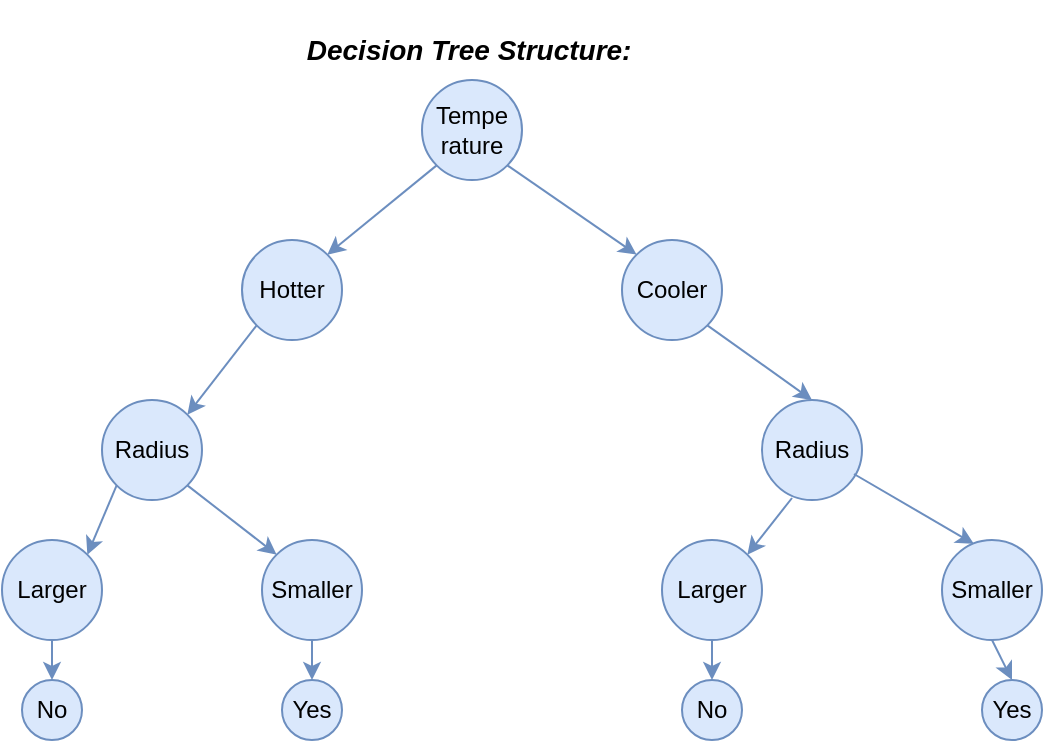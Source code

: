 <mxfile version="20.7.4" type="device"><diagram id="ZBKA69yQjUkkztWzK1vy" name="Page-1"><mxGraphModel dx="1120" dy="395" grid="1" gridSize="10" guides="1" tooltips="1" connect="1" arrows="1" fold="1" page="1" pageScale="1" pageWidth="850" pageHeight="1100" math="0" shadow="0"><root><mxCell id="0"/><mxCell id="1" parent="0"/><mxCell id="1qGLSpMbMXiCchQUaI1S-7" value="Tempe&lt;br&gt;rature" style="ellipse;whiteSpace=wrap;html=1;aspect=fixed;fillColor=#dae8fc;strokeColor=#6c8ebf;" vertex="1" parent="1"><mxGeometry x="430" y="40" width="50" height="50" as="geometry"/></mxCell><mxCell id="1qGLSpMbMXiCchQUaI1S-9" value="Cooler" style="ellipse;whiteSpace=wrap;html=1;aspect=fixed;fillColor=#dae8fc;strokeColor=#6c8ebf;" vertex="1" parent="1"><mxGeometry x="530" y="120" width="50" height="50" as="geometry"/></mxCell><mxCell id="1qGLSpMbMXiCchQUaI1S-10" value="Hotter" style="ellipse;whiteSpace=wrap;html=1;aspect=fixed;fillColor=#dae8fc;strokeColor=#6c8ebf;" vertex="1" parent="1"><mxGeometry x="340" y="120" width="50" height="50" as="geometry"/></mxCell><mxCell id="1qGLSpMbMXiCchQUaI1S-11" value="Radius" style="ellipse;whiteSpace=wrap;html=1;aspect=fixed;fillColor=#dae8fc;strokeColor=#6c8ebf;" vertex="1" parent="1"><mxGeometry x="270" y="200" width="50" height="50" as="geometry"/></mxCell><mxCell id="1qGLSpMbMXiCchQUaI1S-12" value="Radius" style="ellipse;whiteSpace=wrap;html=1;aspect=fixed;fillColor=#dae8fc;strokeColor=#6c8ebf;" vertex="1" parent="1"><mxGeometry x="600" y="200" width="50" height="50" as="geometry"/></mxCell><mxCell id="1qGLSpMbMXiCchQUaI1S-13" value="Larger" style="ellipse;whiteSpace=wrap;html=1;aspect=fixed;fillColor=#dae8fc;strokeColor=#6c8ebf;" vertex="1" parent="1"><mxGeometry x="220" y="270" width="50" height="50" as="geometry"/></mxCell><mxCell id="1qGLSpMbMXiCchQUaI1S-14" value="Smaller" style="ellipse;whiteSpace=wrap;html=1;aspect=fixed;fillColor=#dae8fc;strokeColor=#6c8ebf;" vertex="1" parent="1"><mxGeometry x="350" y="270" width="50" height="50" as="geometry"/></mxCell><mxCell id="1qGLSpMbMXiCchQUaI1S-15" value="Larger" style="ellipse;whiteSpace=wrap;html=1;aspect=fixed;fillColor=#dae8fc;strokeColor=#6c8ebf;" vertex="1" parent="1"><mxGeometry x="550" y="270" width="50" height="50" as="geometry"/></mxCell><mxCell id="1qGLSpMbMXiCchQUaI1S-16" value="Smaller" style="ellipse;whiteSpace=wrap;html=1;aspect=fixed;fillColor=#dae8fc;strokeColor=#6c8ebf;" vertex="1" parent="1"><mxGeometry x="690" y="270" width="50" height="50" as="geometry"/></mxCell><mxCell id="1qGLSpMbMXiCchQUaI1S-17" value="" style="endArrow=classic;html=1;rounded=0;exitX=0;exitY=1;exitDx=0;exitDy=0;entryX=1;entryY=0;entryDx=0;entryDy=0;fillColor=#dae8fc;strokeColor=#6c8ebf;" edge="1" parent="1" source="1qGLSpMbMXiCchQUaI1S-7" target="1qGLSpMbMXiCchQUaI1S-10"><mxGeometry width="50" height="50" relative="1" as="geometry"><mxPoint x="170" y="120" as="sourcePoint"/><mxPoint x="220" y="70" as="targetPoint"/></mxGeometry></mxCell><mxCell id="1qGLSpMbMXiCchQUaI1S-18" value="" style="endArrow=classic;html=1;rounded=0;exitX=0;exitY=1;exitDx=0;exitDy=0;entryX=1;entryY=0;entryDx=0;entryDy=0;fillColor=#dae8fc;strokeColor=#6c8ebf;" edge="1" parent="1" source="1qGLSpMbMXiCchQUaI1S-10" target="1qGLSpMbMXiCchQUaI1S-11"><mxGeometry width="50" height="50" relative="1" as="geometry"><mxPoint x="80" y="240" as="sourcePoint"/><mxPoint x="130" y="190" as="targetPoint"/></mxGeometry></mxCell><mxCell id="1qGLSpMbMXiCchQUaI1S-19" value="" style="endArrow=classic;html=1;rounded=0;entryX=1;entryY=0;entryDx=0;entryDy=0;exitX=0;exitY=1;exitDx=0;exitDy=0;fillColor=#dae8fc;strokeColor=#6c8ebf;" edge="1" parent="1" source="1qGLSpMbMXiCchQUaI1S-11" target="1qGLSpMbMXiCchQUaI1S-13"><mxGeometry width="50" height="50" relative="1" as="geometry"><mxPoint x="190" y="190" as="sourcePoint"/><mxPoint x="240" y="140" as="targetPoint"/></mxGeometry></mxCell><mxCell id="1qGLSpMbMXiCchQUaI1S-20" value="" style="endArrow=classic;html=1;rounded=0;exitX=1;exitY=1;exitDx=0;exitDy=0;entryX=0;entryY=0;entryDx=0;entryDy=0;fillColor=#dae8fc;strokeColor=#6c8ebf;" edge="1" parent="1" source="1qGLSpMbMXiCchQUaI1S-11" target="1qGLSpMbMXiCchQUaI1S-14"><mxGeometry width="50" height="50" relative="1" as="geometry"><mxPoint x="310" y="370" as="sourcePoint"/><mxPoint x="360" y="320" as="targetPoint"/></mxGeometry></mxCell><mxCell id="1qGLSpMbMXiCchQUaI1S-21" value="" style="endArrow=classic;html=1;rounded=0;exitX=1;exitY=1;exitDx=0;exitDy=0;entryX=0;entryY=0;entryDx=0;entryDy=0;fillColor=#dae8fc;strokeColor=#6c8ebf;" edge="1" parent="1" source="1qGLSpMbMXiCchQUaI1S-7" target="1qGLSpMbMXiCchQUaI1S-9"><mxGeometry width="50" height="50" relative="1" as="geometry"><mxPoint x="560" y="100" as="sourcePoint"/><mxPoint x="610" y="50" as="targetPoint"/></mxGeometry></mxCell><mxCell id="1qGLSpMbMXiCchQUaI1S-22" value="" style="endArrow=classic;html=1;rounded=0;exitX=1;exitY=1;exitDx=0;exitDy=0;entryX=0.5;entryY=0;entryDx=0;entryDy=0;fillColor=#dae8fc;strokeColor=#6c8ebf;" edge="1" parent="1" source="1qGLSpMbMXiCchQUaI1S-9" target="1qGLSpMbMXiCchQUaI1S-12"><mxGeometry width="50" height="50" relative="1" as="geometry"><mxPoint x="660" y="140" as="sourcePoint"/><mxPoint x="710" y="90" as="targetPoint"/></mxGeometry></mxCell><mxCell id="1qGLSpMbMXiCchQUaI1S-23" value="" style="endArrow=classic;html=1;rounded=0;exitX=0.92;exitY=0.74;exitDx=0;exitDy=0;exitPerimeter=0;entryX=0.32;entryY=0.04;entryDx=0;entryDy=0;entryPerimeter=0;fillColor=#dae8fc;strokeColor=#6c8ebf;" edge="1" parent="1" source="1qGLSpMbMXiCchQUaI1S-12" target="1qGLSpMbMXiCchQUaI1S-16"><mxGeometry width="50" height="50" relative="1" as="geometry"><mxPoint x="670" y="180" as="sourcePoint"/><mxPoint x="720" y="130" as="targetPoint"/></mxGeometry></mxCell><mxCell id="1qGLSpMbMXiCchQUaI1S-24" value="" style="endArrow=classic;html=1;rounded=0;exitX=0.3;exitY=0.98;exitDx=0;exitDy=0;exitPerimeter=0;entryX=1;entryY=0;entryDx=0;entryDy=0;fillColor=#dae8fc;strokeColor=#6c8ebf;" edge="1" parent="1" source="1qGLSpMbMXiCchQUaI1S-12" target="1qGLSpMbMXiCchQUaI1S-15"><mxGeometry width="50" height="50" relative="1" as="geometry"><mxPoint x="520" y="310" as="sourcePoint"/><mxPoint x="570" y="260" as="targetPoint"/></mxGeometry></mxCell><mxCell id="1qGLSpMbMXiCchQUaI1S-25" value="No" style="ellipse;whiteSpace=wrap;html=1;aspect=fixed;fillColor=#dae8fc;strokeColor=#6c8ebf;" vertex="1" parent="1"><mxGeometry x="230" y="340" width="30" height="30" as="geometry"/></mxCell><mxCell id="1qGLSpMbMXiCchQUaI1S-27" value="Yes" style="ellipse;whiteSpace=wrap;html=1;aspect=fixed;fillColor=#dae8fc;strokeColor=#6c8ebf;" vertex="1" parent="1"><mxGeometry x="360" y="340" width="30" height="30" as="geometry"/></mxCell><mxCell id="1qGLSpMbMXiCchQUaI1S-29" value="No" style="ellipse;whiteSpace=wrap;html=1;aspect=fixed;fillColor=#dae8fc;strokeColor=#6c8ebf;" vertex="1" parent="1"><mxGeometry x="560" y="340" width="30" height="30" as="geometry"/></mxCell><mxCell id="1qGLSpMbMXiCchQUaI1S-33" value="Yes" style="ellipse;whiteSpace=wrap;html=1;aspect=fixed;fillColor=#dae8fc;strokeColor=#6c8ebf;" vertex="1" parent="1"><mxGeometry x="710" y="340" width="30" height="30" as="geometry"/></mxCell><mxCell id="1qGLSpMbMXiCchQUaI1S-36" value="" style="endArrow=classic;html=1;rounded=0;exitX=0.5;exitY=1;exitDx=0;exitDy=0;fillColor=#dae8fc;strokeColor=#6c8ebf;" edge="1" parent="1" source="1qGLSpMbMXiCchQUaI1S-13" target="1qGLSpMbMXiCchQUaI1S-25"><mxGeometry width="50" height="50" relative="1" as="geometry"><mxPoint x="270" y="440" as="sourcePoint"/><mxPoint x="320" y="390" as="targetPoint"/></mxGeometry></mxCell><mxCell id="1qGLSpMbMXiCchQUaI1S-37" value="" style="endArrow=classic;html=1;rounded=0;exitX=0.5;exitY=1;exitDx=0;exitDy=0;entryX=0.5;entryY=0;entryDx=0;entryDy=0;fillColor=#dae8fc;strokeColor=#6c8ebf;" edge="1" parent="1" source="1qGLSpMbMXiCchQUaI1S-14" target="1qGLSpMbMXiCchQUaI1S-27"><mxGeometry width="50" height="50" relative="1" as="geometry"><mxPoint x="460" y="370" as="sourcePoint"/><mxPoint x="510" y="320" as="targetPoint"/></mxGeometry></mxCell><mxCell id="1qGLSpMbMXiCchQUaI1S-38" value="" style="endArrow=classic;html=1;rounded=0;exitX=0.5;exitY=1;exitDx=0;exitDy=0;entryX=0.5;entryY=0;entryDx=0;entryDy=0;fillColor=#dae8fc;strokeColor=#6c8ebf;" edge="1" parent="1" source="1qGLSpMbMXiCchQUaI1S-15" target="1qGLSpMbMXiCchQUaI1S-29"><mxGeometry width="50" height="50" relative="1" as="geometry"><mxPoint x="510" y="380" as="sourcePoint"/><mxPoint x="560" y="330" as="targetPoint"/></mxGeometry></mxCell><mxCell id="1qGLSpMbMXiCchQUaI1S-39" value="" style="endArrow=classic;html=1;rounded=0;exitX=0.5;exitY=1;exitDx=0;exitDy=0;entryX=0.5;entryY=0;entryDx=0;entryDy=0;fillColor=#dae8fc;strokeColor=#6c8ebf;" edge="1" parent="1" source="1qGLSpMbMXiCchQUaI1S-16" target="1qGLSpMbMXiCchQUaI1S-33"><mxGeometry width="50" height="50" relative="1" as="geometry"><mxPoint x="660" y="390" as="sourcePoint"/><mxPoint x="710" y="340" as="targetPoint"/></mxGeometry></mxCell><mxCell id="1qGLSpMbMXiCchQUaI1S-40" value="&lt;p class=&quot;MsoNormal&quot;&gt;&lt;b&gt;&lt;i&gt;&lt;font style=&quot;font-size: 14px;&quot;&gt;Decision Tree Structure:&amp;nbsp;&lt;/font&gt;&lt;/i&gt;&lt;/b&gt;&lt;/p&gt;" style="text;html=1;align=center;verticalAlign=middle;resizable=0;points=[];autosize=1;strokeColor=none;fillColor=none;" vertex="1" parent="1"><mxGeometry x="360" width="190" height="50" as="geometry"/></mxCell></root></mxGraphModel></diagram></mxfile>